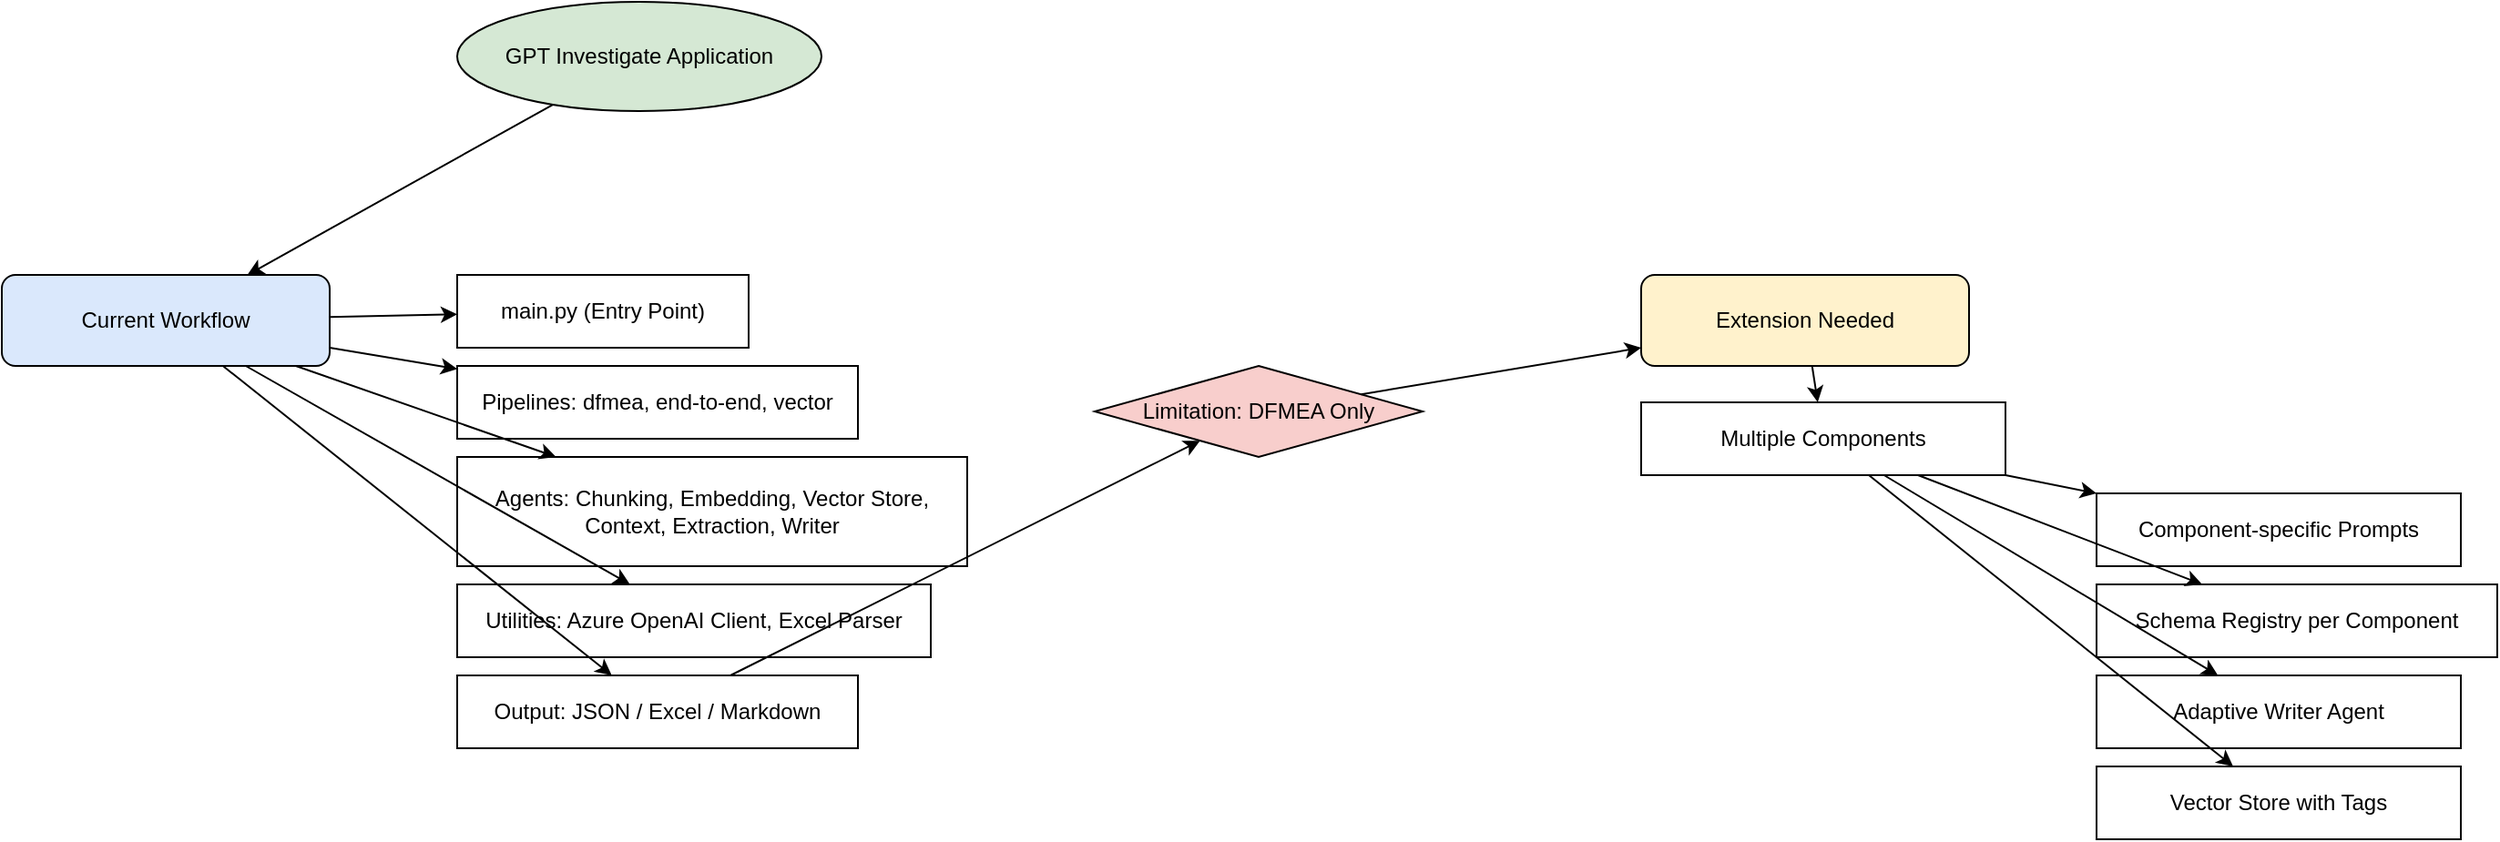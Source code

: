 <mxfile>
  <diagram name="GPT Investigate Mindmap">
    <mxGraphModel dx="1420" dy="800" grid="1" gridSize="10" guides="1" tooltips="1" connect="1" arrows="1" fold="1" page="1" pageScale="1" pageWidth="827" pageHeight="1169" math="0" shadow="0">
      <root>
        <mxCell id="0"/>
        <mxCell id="1" parent="0"/>
        <mxCell id="2" value="GPT Investigate Application" style="ellipse;whiteSpace=wrap;html=1;fillColor=#d5e8d4" vertex="1" parent="1">
          <mxGeometry x="300" y="50" width="200" height="60" as="geometry"/>
        </mxCell>

        <!-- Current Workflow -->
        <mxCell id="3" value="Current Workflow" style="rounded=1;whiteSpace=wrap;html=1;fillColor=#dae8fc" vertex="1" parent="1">
          <mxGeometry x="50" y="200" width="180" height="50" as="geometry"/>
        </mxCell>
        <mxCell id="4" value="main.py (Entry Point)" style="whiteSpace=wrap;html=1;" vertex="1" parent="1">
          <mxGeometry x="300" y="200" width="160" height="40" as="geometry"/>
        </mxCell>
        <mxCell id="5" value="Pipelines: dfmea, end-to-end, vector" style="whiteSpace=wrap;html=1;" vertex="1" parent="1">
          <mxGeometry x="300" y="250" width="220" height="40" as="geometry"/>
        </mxCell>
        <mxCell id="6" value="Agents: Chunking, Embedding, Vector Store, Context, Extraction, Writer" style="whiteSpace=wrap;html=1;" vertex="1" parent="1">
          <mxGeometry x="300" y="300" width="280" height="60" as="geometry"/>
        </mxCell>
        <mxCell id="7" value="Utilities: Azure OpenAI Client, Excel Parser" style="whiteSpace=wrap;html=1;" vertex="1" parent="1">
          <mxGeometry x="300" y="370" width="260" height="40" as="geometry"/>
        </mxCell>
        <mxCell id="8" value="Output: JSON / Excel / Markdown" style="whiteSpace=wrap;html=1;" vertex="1" parent="1">
          <mxGeometry x="300" y="420" width="220" height="40" as="geometry"/>
        </mxCell>

        <!-- Limitation -->
        <mxCell id="9" value="Limitation: DFMEA Only" style="rhombus;whiteSpace=wrap;html=1;fillColor=#f8cecc" vertex="1" parent="1">
          <mxGeometry x="650" y="250" width="180" height="50" as="geometry"/>
        </mxCell>

        <!-- Extension Needed -->
        <mxCell id="10" value="Extension Needed" style="rounded=1;whiteSpace=wrap;html=1;fillColor=#fff2cc" vertex="1" parent="1">
          <mxGeometry x="950" y="200" width="180" height="50" as="geometry"/>
        </mxCell>
        <mxCell id="11" value="Multiple Components" style="whiteSpace=wrap;html=1;" vertex="1" parent="1">
          <mxGeometry x="950" y="270" width="200" height="40" as="geometry"/>
        </mxCell>
        <mxCell id="12" value="Component-specific Prompts" style="whiteSpace=wrap;html=1;" vertex="1" parent="1">
          <mxGeometry x="1200" y="320" width="200" height="40" as="geometry"/>
        </mxCell>
        <mxCell id="13" value="Schema Registry per Component" style="whiteSpace=wrap;html=1;" vertex="1" parent="1">
          <mxGeometry x="1200" y="370" width="220" height="40" as="geometry"/>
        </mxCell>
        <mxCell id="14" value="Adaptive Writer Agent" style="whiteSpace=wrap;html=1;" vertex="1" parent="1">
          <mxGeometry x="1200" y="420" width="200" height="40" as="geometry"/>
        </mxCell>
        <mxCell id="15" value="Vector Store with Tags" style="whiteSpace=wrap;html=1;" vertex="1" parent="1">
          <mxGeometry x="1200" y="470" width="200" height="40" as="geometry"/>
        </mxCell>

        <!-- Edges -->
        <mxCell id="16" edge="1" parent="1" source="2" target="3"><mxGeometry relative="1" as="geometry"/></mxCell>
        <mxCell id="17" edge="1" parent="1" source="3" target="4"><mxGeometry relative="1" as="geometry"/></mxCell>
        <mxCell id="18" edge="1" parent="1" source="3" target="5"><mxGeometry relative="1" as="geometry"/></mxCell>
        <mxCell id="19" edge="1" parent="1" source="3" target="6"><mxGeometry relative="1" as="geometry"/></mxCell>
        <mxCell id="20" edge="1" parent="1" source="3" target="7"><mxGeometry relative="1" as="geometry"/></mxCell>
        <mxCell id="21" edge="1" parent="1" source="3" target="8"><mxGeometry relative="1" as="geometry"/></mxCell>
        <mxCell id="22" edge="1" parent="1" source="8" target="9"><mxGeometry relative="1" as="geometry"/></mxCell>
        <mxCell id="23" edge="1" parent="1" source="9" target="10"><mxGeometry relative="1" as="geometry"/></mxCell>
        <mxCell id="24" edge="1" parent="1" source="10" target="11"><mxGeometry relative="1" as="geometry"/></mxCell>
        <mxCell id="25" edge="1" parent="1" source="11" target="12"><mxGeometry relative="1" as="geometry"/></mxCell>
        <mxCell id="26" edge="1" parent="1" source="11" target="13"><mxGeometry relative="1" as="geometry"/></mxCell>
        <mxCell id="27" edge="1" parent="1" source="11" target="14"><mxGeometry relative="1" as="geometry"/></mxCell>
        <mxCell id="28" edge="1" parent="1" source="11" target="15"><mxGeometry relative="1" as="geometry"/></mxCell>

      </root>
    </mxGraphModel>
  </diagram>
</mxfile>
